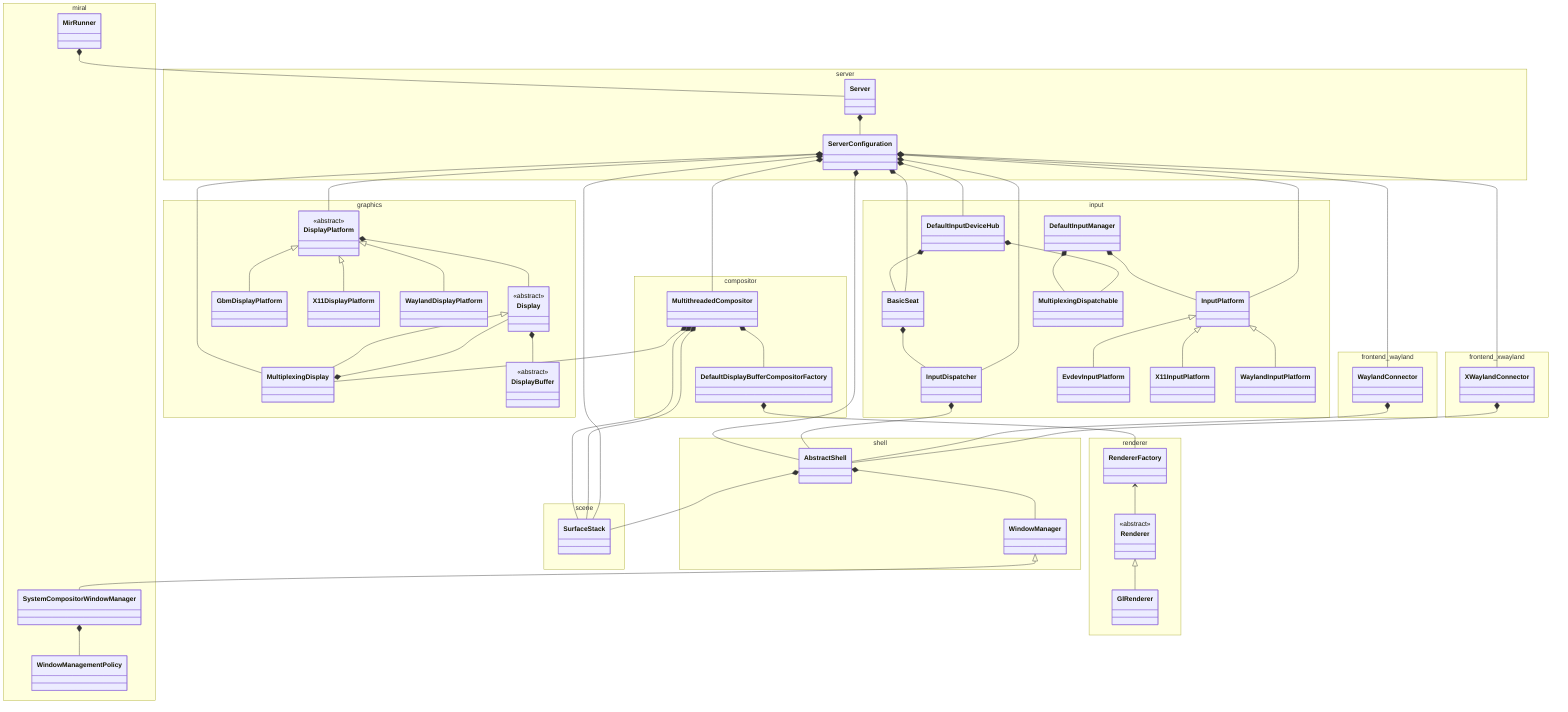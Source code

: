 classDiagram
    %% Miral
    namespace miral {
        class MirRunner
        class SystemCompositorWindowManager
        class WindowManagementPolicy
    }

    SystemCompositorWindowManager *-- WindowManagementPolicy

    %% mir high level
    namespace server {
        class Server
        class ServerConfiguration
    }

    MirRunner *-- Server
    Server *-- ServerConfiguration


    %% Graphics
    namespace graphics {
        class MultiplexingDisplay
        class DisplayPlatform
        class Display
        class DisplayBuffer
        class MultiplexingDisplay

        class GbmDisplayPlatform
        class X11DisplayPlatform
        class WaylandDisplayPlatform
    }
    <<abstract>> DisplayPlatform
    <<abstract>> Display
    <<abstract>> DisplayBuffer

    ServerConfiguration *-- DisplayPlatform
    ServerConfiguration *-- MultiplexingDisplay
    DisplayPlatform *-- Display
    Display *-- DisplayBuffer
    Display <|-- MultiplexingDisplay
    MultiplexingDisplay *-- Display

    DisplayPlatform <|-- GbmDisplayPlatform
    DisplayPlatform <|-- X11DisplayPlatform
    DisplayPlatform <|-- WaylandDisplayPlatform

    %% Input
    namespace input {
        class BasicSeat
        class InputDispatcher
        class DefaultInputDeviceHub
        class InputPlatform
        class DefaultInputManager
        class MultiplexingDispatchable

        class EvdevInputPlatform
        class X11InputPlatform
        class WaylandInputPlatform
    }

    InputPlatform <|-- EvdevInputPlatform
    InputPlatform <|-- X11InputPlatform
    InputPlatform <|-- WaylandInputPlatform
    BasicSeat *-- InputDispatcher
    DefaultInputDeviceHub *-- BasicSeat
    DefaultInputManager *-- InputPlatform
    DefaultInputManager *-- MultiplexingDispatchable
    DefaultInputDeviceHub *-- MultiplexingDispatchable
    ServerConfiguration *-- InputPlatform
    ServerConfiguration *-- DefaultInputDeviceHub
    ServerConfiguration *-- InputDispatcher
    ServerConfiguration *-- BasicSeat


    %% Compositor
    namespace compositor {
        class MultithreadedCompositor
        class DefaultDisplayBufferCompositorFactory
    }
    ServerConfiguration *-- MultithreadedCompositor
    MultithreadedCompositor *-- SurfaceStack
    MultithreadedCompositor *-- MultiplexingDisplay
    MultithreadedCompositor *-- DefaultDisplayBufferCompositorFactory


    %% Shell
    namespace shell {
        class AbstractShell
        class WindowManager
    }

    ServerConfiguration *-- AbstractShell
    AbstractShell *-- WindowManager
    WindowManager <|-- SystemCompositorWindowManager
    InputDispatcher *-- AbstractShell


    %% Scene
    namespace scene {
        class SurfaceStack
    }

    MultithreadedCompositor *-- SurfaceStack
    ServerConfiguration *-- SurfaceStack
    AbstractShell *-- SurfaceStack

    %% Frontend wayland
    namespace frontend_wayland {
        class WaylandConnector
    }

    WaylandConnector *-- AbstractShell
    ServerConfiguration *-- WaylandConnector


    %% Frontend XWayland
    namespace frontend_xwayland {
        class XWaylandConnector
    }

    XWaylandConnector *-- AbstractShell
    ServerConfiguration *-- XWaylandConnector


    %% Renderer
    namespace renderer {
        class RendererFactory
        class Renderer
        class GlRenderer
    }
    <<abstract>> Renderer
    DefaultDisplayBufferCompositorFactory *-- RendererFactory
    RendererFactory <-- Renderer
    Renderer <|-- GlRenderer